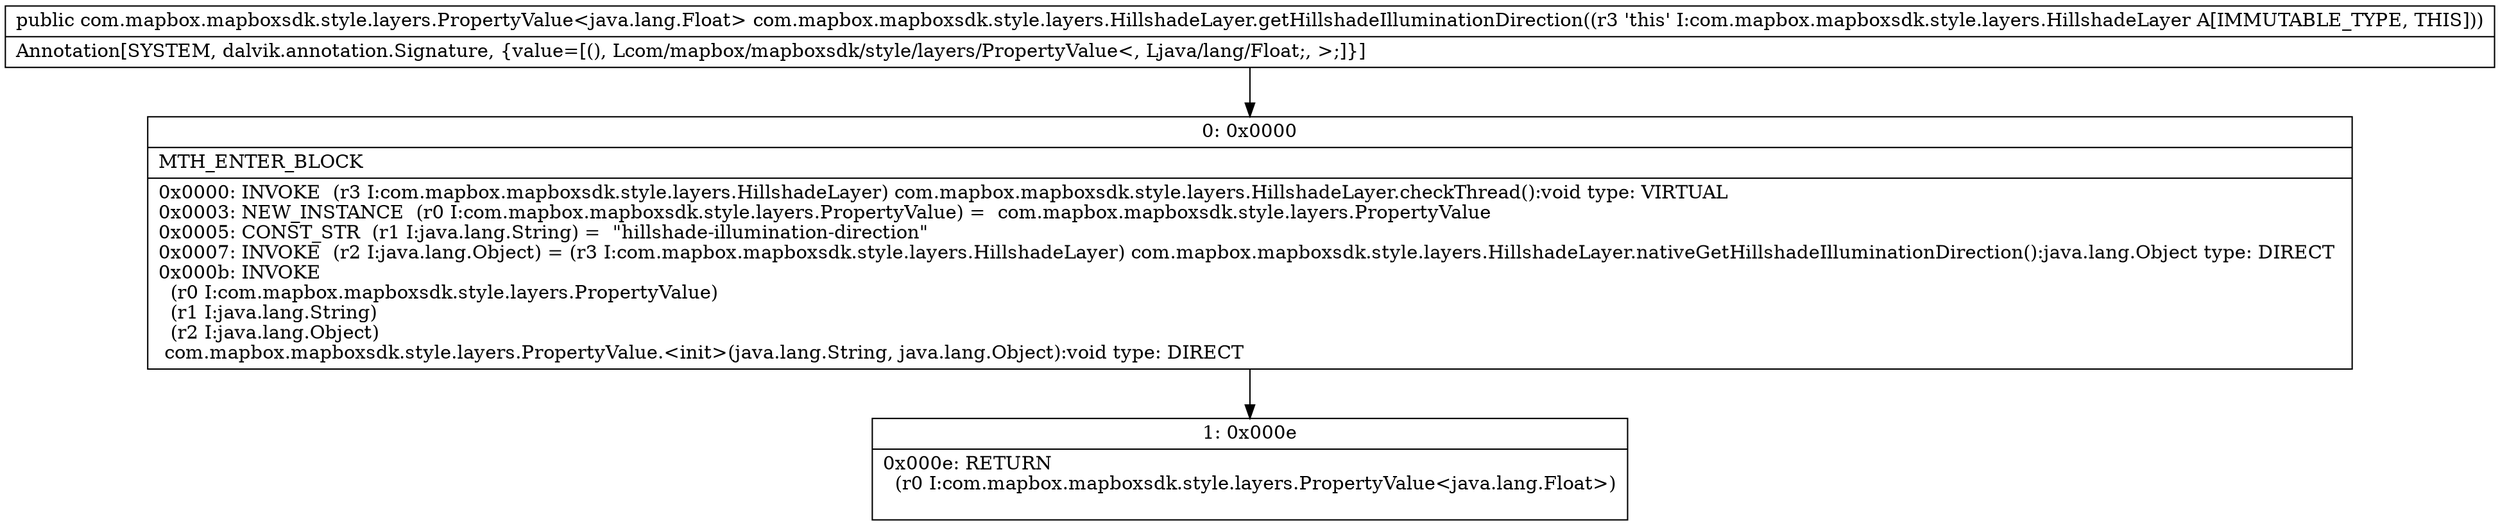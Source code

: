 digraph "CFG forcom.mapbox.mapboxsdk.style.layers.HillshadeLayer.getHillshadeIlluminationDirection()Lcom\/mapbox\/mapboxsdk\/style\/layers\/PropertyValue;" {
Node_0 [shape=record,label="{0\:\ 0x0000|MTH_ENTER_BLOCK\l|0x0000: INVOKE  (r3 I:com.mapbox.mapboxsdk.style.layers.HillshadeLayer) com.mapbox.mapboxsdk.style.layers.HillshadeLayer.checkThread():void type: VIRTUAL \l0x0003: NEW_INSTANCE  (r0 I:com.mapbox.mapboxsdk.style.layers.PropertyValue) =  com.mapbox.mapboxsdk.style.layers.PropertyValue \l0x0005: CONST_STR  (r1 I:java.lang.String) =  \"hillshade\-illumination\-direction\" \l0x0007: INVOKE  (r2 I:java.lang.Object) = (r3 I:com.mapbox.mapboxsdk.style.layers.HillshadeLayer) com.mapbox.mapboxsdk.style.layers.HillshadeLayer.nativeGetHillshadeIlluminationDirection():java.lang.Object type: DIRECT \l0x000b: INVOKE  \l  (r0 I:com.mapbox.mapboxsdk.style.layers.PropertyValue)\l  (r1 I:java.lang.String)\l  (r2 I:java.lang.Object)\l com.mapbox.mapboxsdk.style.layers.PropertyValue.\<init\>(java.lang.String, java.lang.Object):void type: DIRECT \l}"];
Node_1 [shape=record,label="{1\:\ 0x000e|0x000e: RETURN  \l  (r0 I:com.mapbox.mapboxsdk.style.layers.PropertyValue\<java.lang.Float\>)\l \l}"];
MethodNode[shape=record,label="{public com.mapbox.mapboxsdk.style.layers.PropertyValue\<java.lang.Float\> com.mapbox.mapboxsdk.style.layers.HillshadeLayer.getHillshadeIlluminationDirection((r3 'this' I:com.mapbox.mapboxsdk.style.layers.HillshadeLayer A[IMMUTABLE_TYPE, THIS]))  | Annotation[SYSTEM, dalvik.annotation.Signature, \{value=[(), Lcom\/mapbox\/mapboxsdk\/style\/layers\/PropertyValue\<, Ljava\/lang\/Float;, \>;]\}]\l}"];
MethodNode -> Node_0;
Node_0 -> Node_1;
}

